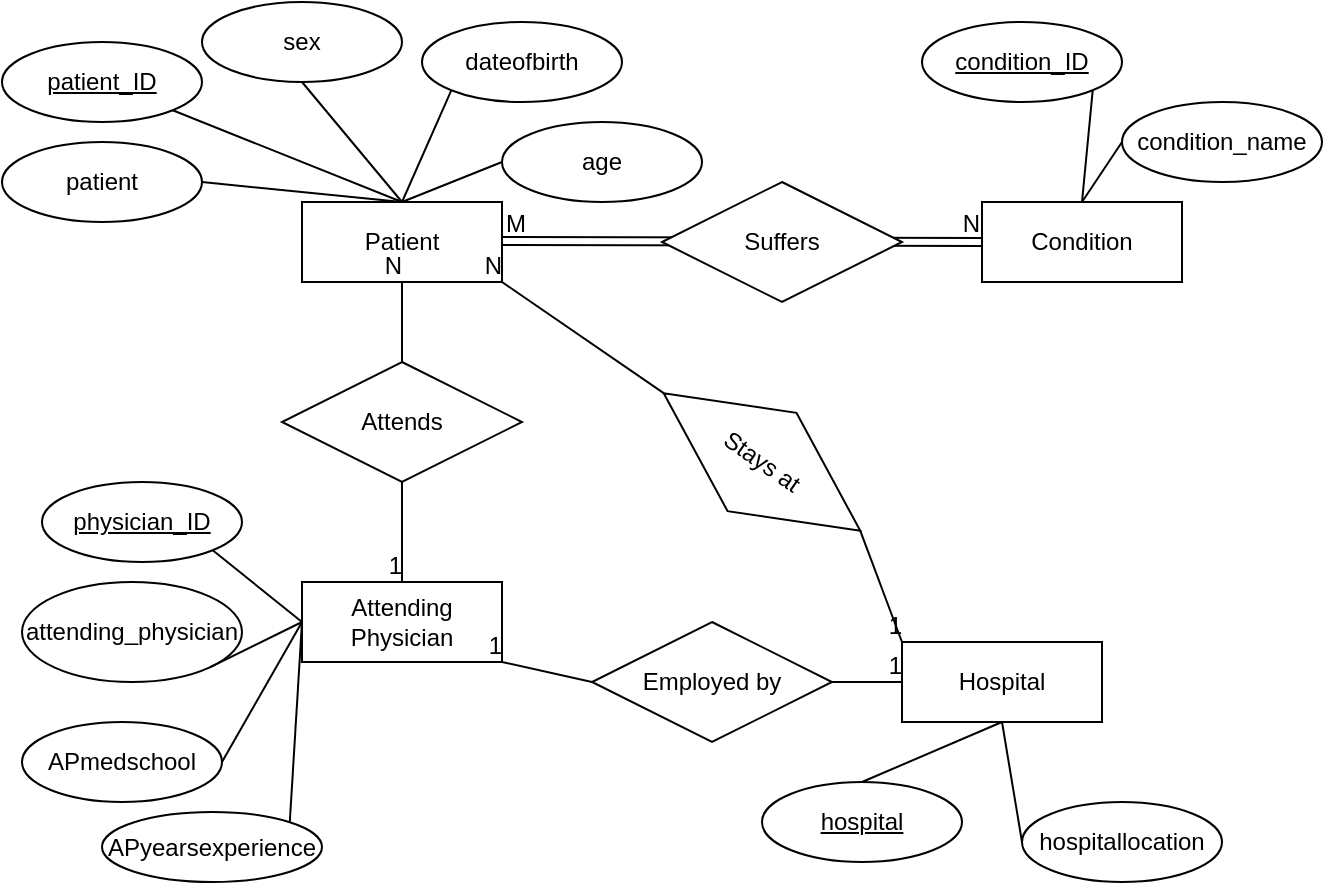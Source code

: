 <mxfile version="14.7.2" type="github">
  <diagram id="R2lEEEUBdFMjLlhIrx00" name="Page-1">
    <mxGraphModel dx="773" dy="558" grid="1" gridSize="10" guides="1" tooltips="1" connect="1" arrows="1" fold="1" page="1" pageScale="1" pageWidth="850" pageHeight="1100" math="0" shadow="0" extFonts="Permanent Marker^https://fonts.googleapis.com/css?family=Permanent+Marker">
      <root>
        <mxCell id="0" />
        <mxCell id="1" parent="0" />
        <mxCell id="E5FdO156ubqUVaNz_h43-5" value="Patient" style="whiteSpace=wrap;html=1;align=center;" vertex="1" parent="1">
          <mxGeometry x="220" y="120" width="100" height="40" as="geometry" />
        </mxCell>
        <mxCell id="E5FdO156ubqUVaNz_h43-6" value="patient_ID" style="ellipse;whiteSpace=wrap;html=1;align=center;fontStyle=4;" vertex="1" parent="1">
          <mxGeometry x="70" y="40" width="100" height="40" as="geometry" />
        </mxCell>
        <mxCell id="E5FdO156ubqUVaNz_h43-7" value="patient" style="ellipse;whiteSpace=wrap;html=1;align=center;" vertex="1" parent="1">
          <mxGeometry x="70" y="90" width="100" height="40" as="geometry" />
        </mxCell>
        <mxCell id="E5FdO156ubqUVaNz_h43-8" value="dateofbirth" style="ellipse;whiteSpace=wrap;html=1;align=center;" vertex="1" parent="1">
          <mxGeometry x="280" y="30" width="100" height="40" as="geometry" />
        </mxCell>
        <mxCell id="E5FdO156ubqUVaNz_h43-9" value="age" style="ellipse;whiteSpace=wrap;html=1;align=center;" vertex="1" parent="1">
          <mxGeometry x="320" y="80" width="100" height="40" as="geometry" />
        </mxCell>
        <mxCell id="E5FdO156ubqUVaNz_h43-10" value="sex" style="ellipse;whiteSpace=wrap;html=1;align=center;" vertex="1" parent="1">
          <mxGeometry x="170" y="20" width="100" height="40" as="geometry" />
        </mxCell>
        <mxCell id="E5FdO156ubqUVaNz_h43-12" value="" style="endArrow=none;html=1;exitX=0.5;exitY=0;exitDx=0;exitDy=0;entryX=1;entryY=1;entryDx=0;entryDy=0;" edge="1" parent="1" source="E5FdO156ubqUVaNz_h43-5" target="E5FdO156ubqUVaNz_h43-6">
          <mxGeometry width="50" height="50" relative="1" as="geometry">
            <mxPoint x="220" y="100" as="sourcePoint" />
            <mxPoint x="160" y="100" as="targetPoint" />
          </mxGeometry>
        </mxCell>
        <mxCell id="E5FdO156ubqUVaNz_h43-13" value="" style="endArrow=none;html=1;entryX=0.5;entryY=1;entryDx=0;entryDy=0;exitX=0.5;exitY=0;exitDx=0;exitDy=0;" edge="1" parent="1" source="E5FdO156ubqUVaNz_h43-5" target="E5FdO156ubqUVaNz_h43-10">
          <mxGeometry width="50" height="50" relative="1" as="geometry">
            <mxPoint x="250" y="110" as="sourcePoint" />
            <mxPoint x="210" y="100" as="targetPoint" />
          </mxGeometry>
        </mxCell>
        <mxCell id="E5FdO156ubqUVaNz_h43-14" value="" style="endArrow=none;html=1;entryX=0;entryY=1;entryDx=0;entryDy=0;exitX=0.5;exitY=0;exitDx=0;exitDy=0;" edge="1" parent="1" source="E5FdO156ubqUVaNz_h43-5" target="E5FdO156ubqUVaNz_h43-8">
          <mxGeometry width="50" height="50" relative="1" as="geometry">
            <mxPoint x="280" y="130" as="sourcePoint" />
            <mxPoint x="230" y="70" as="targetPoint" />
          </mxGeometry>
        </mxCell>
        <mxCell id="E5FdO156ubqUVaNz_h43-16" value="" style="endArrow=none;html=1;entryX=0;entryY=0.5;entryDx=0;entryDy=0;exitX=0.5;exitY=0;exitDx=0;exitDy=0;" edge="1" parent="1" source="E5FdO156ubqUVaNz_h43-5" target="E5FdO156ubqUVaNz_h43-9">
          <mxGeometry width="50" height="50" relative="1" as="geometry">
            <mxPoint x="320" y="135.86" as="sourcePoint" />
            <mxPoint x="354.645" y="80.002" as="targetPoint" />
          </mxGeometry>
        </mxCell>
        <mxCell id="E5FdO156ubqUVaNz_h43-17" value="" style="endArrow=none;html=1;exitX=0.5;exitY=0;exitDx=0;exitDy=0;entryX=1;entryY=0.5;entryDx=0;entryDy=0;" edge="1" parent="1" source="E5FdO156ubqUVaNz_h43-5" target="E5FdO156ubqUVaNz_h43-7">
          <mxGeometry width="50" height="50" relative="1" as="geometry">
            <mxPoint x="280" y="130" as="sourcePoint" />
            <mxPoint x="165.355" y="84.142" as="targetPoint" />
          </mxGeometry>
        </mxCell>
        <mxCell id="E5FdO156ubqUVaNz_h43-20" value="Condition" style="whiteSpace=wrap;html=1;align=center;" vertex="1" parent="1">
          <mxGeometry x="560" y="120" width="100" height="40" as="geometry" />
        </mxCell>
        <mxCell id="E5FdO156ubqUVaNz_h43-21" value="condition_ID" style="ellipse;whiteSpace=wrap;html=1;align=center;fontStyle=4;" vertex="1" parent="1">
          <mxGeometry x="530" y="30" width="100" height="40" as="geometry" />
        </mxCell>
        <mxCell id="E5FdO156ubqUVaNz_h43-22" value="condition_name" style="ellipse;whiteSpace=wrap;html=1;align=center;" vertex="1" parent="1">
          <mxGeometry x="630" y="70" width="100" height="40" as="geometry" />
        </mxCell>
        <mxCell id="E5FdO156ubqUVaNz_h43-23" value="" style="endArrow=none;html=1;exitX=0.5;exitY=0;exitDx=0;exitDy=0;entryX=1;entryY=1;entryDx=0;entryDy=0;" edge="1" parent="1" source="E5FdO156ubqUVaNz_h43-20" target="E5FdO156ubqUVaNz_h43-21">
          <mxGeometry width="50" height="50" relative="1" as="geometry">
            <mxPoint x="530" y="90" as="sourcePoint" />
            <mxPoint x="470" y="90" as="targetPoint" />
          </mxGeometry>
        </mxCell>
        <mxCell id="E5FdO156ubqUVaNz_h43-24" value="" style="endArrow=none;html=1;entryX=0;entryY=0.5;entryDx=0;entryDy=0;exitX=0.5;exitY=0;exitDx=0;exitDy=0;" edge="1" parent="1" source="E5FdO156ubqUVaNz_h43-20" target="E5FdO156ubqUVaNz_h43-22">
          <mxGeometry width="50" height="50" relative="1" as="geometry">
            <mxPoint x="630" y="125.86" as="sourcePoint" />
            <mxPoint x="664.645" y="70.002" as="targetPoint" />
          </mxGeometry>
        </mxCell>
        <mxCell id="E5FdO156ubqUVaNz_h43-26" value="Attending Physician" style="whiteSpace=wrap;html=1;align=center;" vertex="1" parent="1">
          <mxGeometry x="220" y="310" width="100" height="40" as="geometry" />
        </mxCell>
        <mxCell id="E5FdO156ubqUVaNz_h43-27" value="physician_ID" style="ellipse;whiteSpace=wrap;html=1;align=center;fontStyle=4;" vertex="1" parent="1">
          <mxGeometry x="90" y="260" width="100" height="40" as="geometry" />
        </mxCell>
        <mxCell id="E5FdO156ubqUVaNz_h43-28" value="attending_physician" style="ellipse;whiteSpace=wrap;html=1;align=center;" vertex="1" parent="1">
          <mxGeometry x="80" y="310" width="110" height="50" as="geometry" />
        </mxCell>
        <mxCell id="E5FdO156ubqUVaNz_h43-29" value="" style="endArrow=none;html=1;exitX=0;exitY=0.5;exitDx=0;exitDy=0;entryX=1;entryY=1;entryDx=0;entryDy=0;" edge="1" parent="1" source="E5FdO156ubqUVaNz_h43-26" target="E5FdO156ubqUVaNz_h43-27">
          <mxGeometry width="50" height="50" relative="1" as="geometry">
            <mxPoint x="120" y="240" as="sourcePoint" />
            <mxPoint x="60" y="240" as="targetPoint" />
          </mxGeometry>
        </mxCell>
        <mxCell id="E5FdO156ubqUVaNz_h43-30" value="" style="endArrow=none;html=1;exitX=0;exitY=0.5;exitDx=0;exitDy=0;entryX=1;entryY=1;entryDx=0;entryDy=0;" edge="1" parent="1" source="E5FdO156ubqUVaNz_h43-26" target="E5FdO156ubqUVaNz_h43-28">
          <mxGeometry width="50" height="50" relative="1" as="geometry">
            <mxPoint x="220" y="275.86" as="sourcePoint" />
            <mxPoint x="80" y="270" as="targetPoint" />
          </mxGeometry>
        </mxCell>
        <mxCell id="E5FdO156ubqUVaNz_h43-31" value="APmedschool" style="ellipse;whiteSpace=wrap;html=1;align=center;" vertex="1" parent="1">
          <mxGeometry x="80" y="380" width="100" height="40" as="geometry" />
        </mxCell>
        <mxCell id="E5FdO156ubqUVaNz_h43-32" value="" style="endArrow=none;html=1;exitX=0;exitY=0.5;exitDx=0;exitDy=0;entryX=1;entryY=0.5;entryDx=0;entryDy=0;" edge="1" parent="1" target="E5FdO156ubqUVaNz_h43-31" source="E5FdO156ubqUVaNz_h43-26">
          <mxGeometry width="50" height="50" relative="1" as="geometry">
            <mxPoint x="280" y="410" as="sourcePoint" />
            <mxPoint x="175.355" y="374.142" as="targetPoint" />
          </mxGeometry>
        </mxCell>
        <mxCell id="E5FdO156ubqUVaNz_h43-33" value="APyearsexperience" style="ellipse;whiteSpace=wrap;html=1;align=center;" vertex="1" parent="1">
          <mxGeometry x="120" y="425" width="110" height="35" as="geometry" />
        </mxCell>
        <mxCell id="E5FdO156ubqUVaNz_h43-34" value="" style="endArrow=none;html=1;entryX=1;entryY=0;entryDx=0;entryDy=0;exitX=0;exitY=0.5;exitDx=0;exitDy=0;" edge="1" parent="1" target="E5FdO156ubqUVaNz_h43-33" source="E5FdO156ubqUVaNz_h43-26">
          <mxGeometry width="50" height="50" relative="1" as="geometry">
            <mxPoint x="210" y="335" as="sourcePoint" />
            <mxPoint x="215.355" y="419.142" as="targetPoint" />
          </mxGeometry>
        </mxCell>
        <mxCell id="E5FdO156ubqUVaNz_h43-35" value="Attends" style="shape=rhombus;perimeter=rhombusPerimeter;whiteSpace=wrap;html=1;align=center;" vertex="1" parent="1">
          <mxGeometry x="210" y="200" width="120" height="60" as="geometry" />
        </mxCell>
        <mxCell id="E5FdO156ubqUVaNz_h43-36" value="Hospital" style="whiteSpace=wrap;html=1;align=center;" vertex="1" parent="1">
          <mxGeometry x="520" y="340" width="100" height="40" as="geometry" />
        </mxCell>
        <mxCell id="E5FdO156ubqUVaNz_h43-37" value="hospital" style="ellipse;whiteSpace=wrap;html=1;align=center;fontStyle=4;" vertex="1" parent="1">
          <mxGeometry x="450" y="410" width="100" height="40" as="geometry" />
        </mxCell>
        <mxCell id="E5FdO156ubqUVaNz_h43-38" value="hospitallocation" style="ellipse;whiteSpace=wrap;html=1;align=center;" vertex="1" parent="1">
          <mxGeometry x="580" y="420" width="100" height="40" as="geometry" />
        </mxCell>
        <mxCell id="E5FdO156ubqUVaNz_h43-39" value="" style="endArrow=none;html=1;exitX=0.5;exitY=1;exitDx=0;exitDy=0;entryX=0.5;entryY=0;entryDx=0;entryDy=0;" edge="1" parent="1" source="E5FdO156ubqUVaNz_h43-36" target="E5FdO156ubqUVaNz_h43-37">
          <mxGeometry width="50" height="50" relative="1" as="geometry">
            <mxPoint x="490" y="310" as="sourcePoint" />
            <mxPoint x="430" y="310" as="targetPoint" />
          </mxGeometry>
        </mxCell>
        <mxCell id="E5FdO156ubqUVaNz_h43-40" value="" style="endArrow=none;html=1;entryX=0;entryY=0.5;entryDx=0;entryDy=0;exitX=0.5;exitY=1;exitDx=0;exitDy=0;" edge="1" parent="1" source="E5FdO156ubqUVaNz_h43-36" target="E5FdO156ubqUVaNz_h43-38">
          <mxGeometry width="50" height="50" relative="1" as="geometry">
            <mxPoint x="590" y="345.86" as="sourcePoint" />
            <mxPoint x="624.645" y="290.002" as="targetPoint" />
          </mxGeometry>
        </mxCell>
        <mxCell id="E5FdO156ubqUVaNz_h43-41" value="Employed by" style="shape=rhombus;perimeter=rhombusPerimeter;whiteSpace=wrap;html=1;align=center;" vertex="1" parent="1">
          <mxGeometry x="365" y="330" width="120" height="60" as="geometry" />
        </mxCell>
        <mxCell id="E5FdO156ubqUVaNz_h43-45" value="" style="shape=link;html=1;rounded=0;entryX=0;entryY=0.5;entryDx=0;entryDy=0;" edge="1" parent="1" target="E5FdO156ubqUVaNz_h43-20">
          <mxGeometry relative="1" as="geometry">
            <mxPoint x="320" y="139.5" as="sourcePoint" />
            <mxPoint x="480" y="139.5" as="targetPoint" />
          </mxGeometry>
        </mxCell>
        <mxCell id="E5FdO156ubqUVaNz_h43-46" value="M" style="resizable=0;html=1;align=left;verticalAlign=bottom;" connectable="0" vertex="1" parent="E5FdO156ubqUVaNz_h43-45">
          <mxGeometry x="-1" relative="1" as="geometry" />
        </mxCell>
        <mxCell id="E5FdO156ubqUVaNz_h43-47" value="N" style="resizable=0;html=1;align=right;verticalAlign=bottom;" connectable="0" vertex="1" parent="E5FdO156ubqUVaNz_h43-45">
          <mxGeometry x="1" relative="1" as="geometry" />
        </mxCell>
        <mxCell id="E5FdO156ubqUVaNz_h43-25" value="Suffers" style="shape=rhombus;perimeter=rhombusPerimeter;whiteSpace=wrap;html=1;align=center;" vertex="1" parent="1">
          <mxGeometry x="400" y="110" width="120" height="60" as="geometry" />
        </mxCell>
        <mxCell id="E5FdO156ubqUVaNz_h43-48" value="" style="endArrow=none;html=1;rounded=0;exitX=0.5;exitY=1;exitDx=0;exitDy=0;entryX=0.5;entryY=0;entryDx=0;entryDy=0;" edge="1" parent="1" source="E5FdO156ubqUVaNz_h43-35" target="E5FdO156ubqUVaNz_h43-26">
          <mxGeometry relative="1" as="geometry">
            <mxPoint x="260" y="290" as="sourcePoint" />
            <mxPoint x="420" y="290" as="targetPoint" />
          </mxGeometry>
        </mxCell>
        <mxCell id="E5FdO156ubqUVaNz_h43-49" value="1" style="resizable=0;html=1;align=right;verticalAlign=bottom;" connectable="0" vertex="1" parent="E5FdO156ubqUVaNz_h43-48">
          <mxGeometry x="1" relative="1" as="geometry" />
        </mxCell>
        <mxCell id="E5FdO156ubqUVaNz_h43-50" value="" style="endArrow=none;html=1;rounded=0;entryX=0.5;entryY=1;entryDx=0;entryDy=0;" edge="1" parent="1" target="E5FdO156ubqUVaNz_h43-5">
          <mxGeometry relative="1" as="geometry">
            <mxPoint x="270" y="200" as="sourcePoint" />
            <mxPoint x="420" y="290" as="targetPoint" />
          </mxGeometry>
        </mxCell>
        <mxCell id="E5FdO156ubqUVaNz_h43-51" value="N" style="resizable=0;html=1;align=right;verticalAlign=bottom;" connectable="0" vertex="1" parent="E5FdO156ubqUVaNz_h43-50">
          <mxGeometry x="1" relative="1" as="geometry" />
        </mxCell>
        <mxCell id="E5FdO156ubqUVaNz_h43-52" value="" style="endArrow=none;html=1;rounded=0;entryX=0;entryY=0.5;entryDx=0;entryDy=0;exitX=1;exitY=0.5;exitDx=0;exitDy=0;" edge="1" parent="1" source="E5FdO156ubqUVaNz_h43-41" target="E5FdO156ubqUVaNz_h43-36">
          <mxGeometry relative="1" as="geometry">
            <mxPoint x="260" y="290" as="sourcePoint" />
            <mxPoint x="420" y="290" as="targetPoint" />
          </mxGeometry>
        </mxCell>
        <mxCell id="E5FdO156ubqUVaNz_h43-53" value="1" style="resizable=0;html=1;align=right;verticalAlign=bottom;" connectable="0" vertex="1" parent="E5FdO156ubqUVaNz_h43-52">
          <mxGeometry x="1" relative="1" as="geometry" />
        </mxCell>
        <mxCell id="E5FdO156ubqUVaNz_h43-56" value="" style="endArrow=none;html=1;rounded=0;exitX=0;exitY=0.5;exitDx=0;exitDy=0;" edge="1" parent="1" source="E5FdO156ubqUVaNz_h43-41">
          <mxGeometry relative="1" as="geometry">
            <mxPoint x="360" y="360" as="sourcePoint" />
            <mxPoint x="320" y="350" as="targetPoint" />
          </mxGeometry>
        </mxCell>
        <mxCell id="E5FdO156ubqUVaNz_h43-57" value="1" style="resizable=0;html=1;align=right;verticalAlign=bottom;" connectable="0" vertex="1" parent="E5FdO156ubqUVaNz_h43-56">
          <mxGeometry x="1" relative="1" as="geometry" />
        </mxCell>
        <mxCell id="E5FdO156ubqUVaNz_h43-58" value="&lt;div&gt;Stays at&lt;/div&gt;" style="shape=rhombus;perimeter=rhombusPerimeter;whiteSpace=wrap;html=1;align=center;rotation=35;" vertex="1" parent="1">
          <mxGeometry x="390" y="220" width="120" height="60" as="geometry" />
        </mxCell>
        <mxCell id="E5FdO156ubqUVaNz_h43-59" value="" style="endArrow=none;html=1;rounded=0;entryX=0.5;entryY=1;entryDx=0;entryDy=0;exitX=0;exitY=0.5;exitDx=0;exitDy=0;" edge="1" parent="1" source="E5FdO156ubqUVaNz_h43-58">
          <mxGeometry relative="1" as="geometry">
            <mxPoint x="320" y="200" as="sourcePoint" />
            <mxPoint x="320" y="160" as="targetPoint" />
          </mxGeometry>
        </mxCell>
        <mxCell id="E5FdO156ubqUVaNz_h43-60" value="N" style="resizable=0;html=1;align=right;verticalAlign=bottom;" connectable="0" vertex="1" parent="E5FdO156ubqUVaNz_h43-59">
          <mxGeometry x="1" relative="1" as="geometry" />
        </mxCell>
        <mxCell id="E5FdO156ubqUVaNz_h43-61" value="" style="endArrow=none;html=1;rounded=0;entryX=0;entryY=0;entryDx=0;entryDy=0;exitX=1;exitY=0.5;exitDx=0;exitDy=0;" edge="1" parent="1" source="E5FdO156ubqUVaNz_h43-58" target="E5FdO156ubqUVaNz_h43-36">
          <mxGeometry relative="1" as="geometry">
            <mxPoint x="500" y="290" as="sourcePoint" />
            <mxPoint x="499.5" y="330" as="targetPoint" />
          </mxGeometry>
        </mxCell>
        <mxCell id="E5FdO156ubqUVaNz_h43-62" value="1" style="resizable=0;html=1;align=right;verticalAlign=bottom;" connectable="0" vertex="1" parent="E5FdO156ubqUVaNz_h43-61">
          <mxGeometry x="1" relative="1" as="geometry" />
        </mxCell>
      </root>
    </mxGraphModel>
  </diagram>
</mxfile>

